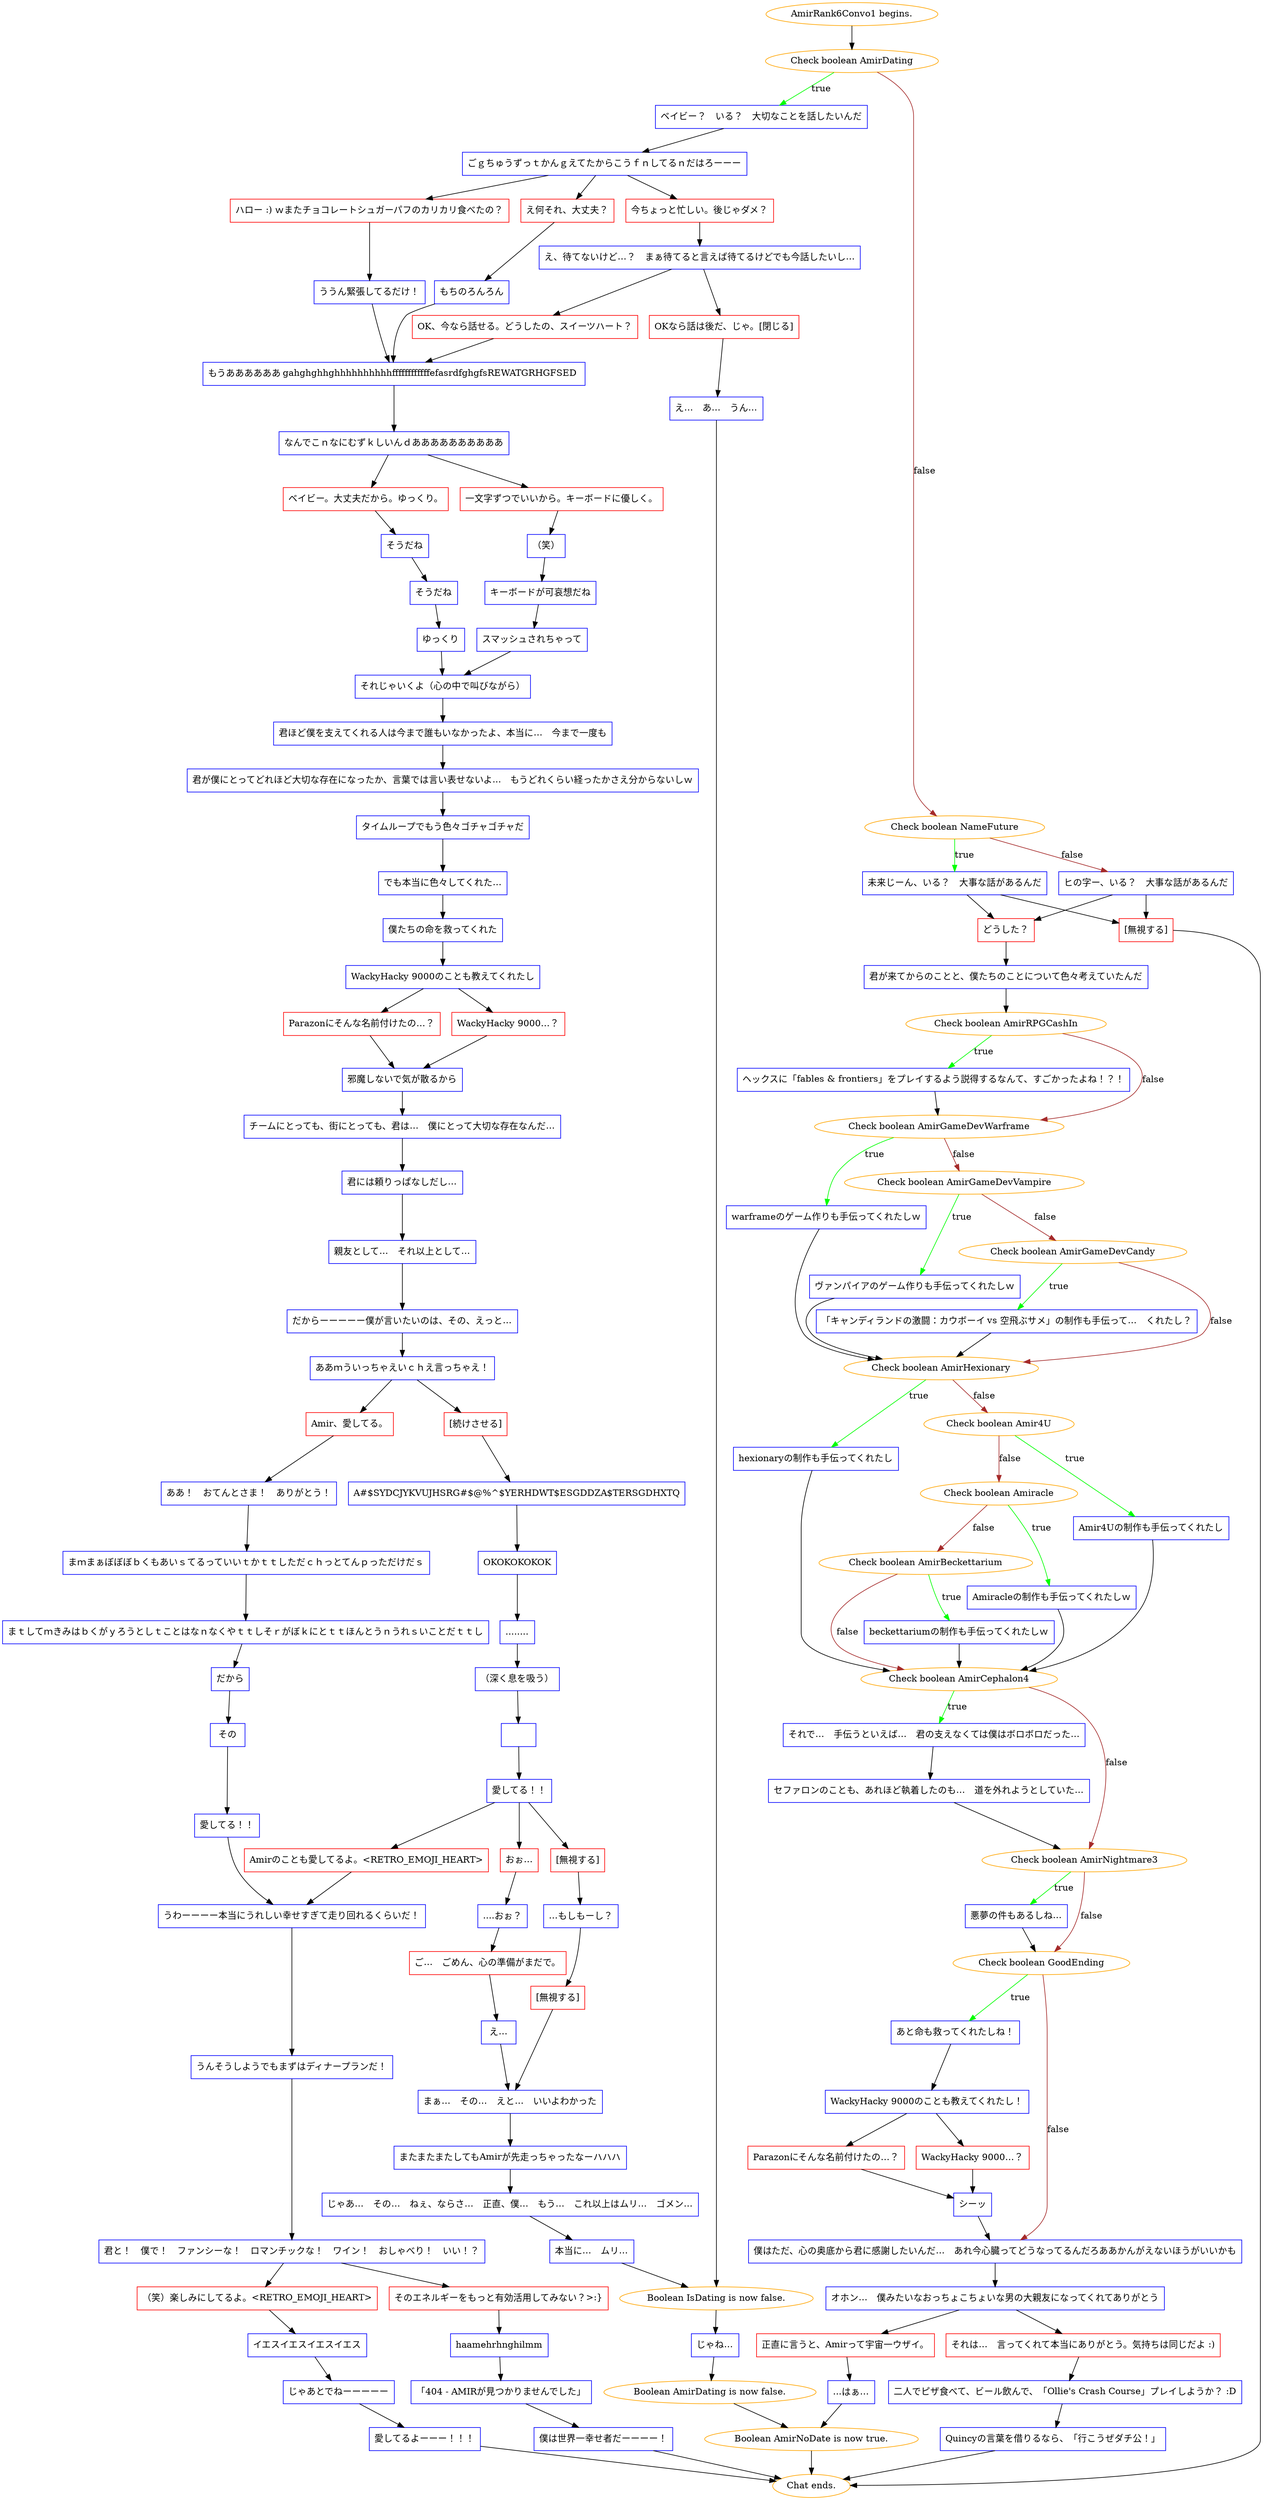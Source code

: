 digraph {
	"AmirRank6Convo1 begins." [color=orange];
		"AmirRank6Convo1 begins." -> j2907676971;
	j2907676971 [label="Check boolean AmirDating",color=orange];
		j2907676971 -> j1172857201 [label=true,color=green];
		j2907676971 -> j84055781 [label=false,color=brown];
	j1172857201 [label="ベイビー？　いる？　大切なことを話したいんだ",shape=box,color=blue];
		j1172857201 -> j2572498094;
	j84055781 [label="Check boolean NameFuture",color=orange];
		j84055781 -> j3114698126 [label=true,color=green];
		j84055781 -> j782163180 [label=false,color=brown];
	j2572498094 [label="ごｇちゅうずっｔかんｇえてたからこうｆｎしてるｎだはろーーー",shape=box,color=blue];
		j2572498094 -> j3218788938;
		j2572498094 -> j4033263905;
		j2572498094 -> j1783491457;
	j3114698126 [label="未来じーん、いる？　大事な話があるんだ",shape=box,color=blue];
		j3114698126 -> j1223922938;
		j3114698126 -> j3683375032;
	j782163180 [label="ヒの字ー、いる？　大事な話があるんだ",shape=box,color=blue];
		j782163180 -> j1223922938;
		j782163180 -> j3683375032;
	j3218788938 [label="ハロー :) ｗまたチョコレートシュガーパフのカリカリ食べたの？",shape=box,color=red];
		j3218788938 -> j2522945562;
	j4033263905 [label="え何それ、大丈夫？",shape=box,color=red];
		j4033263905 -> j12399656;
	j1783491457 [label="今ちょっと忙しい。後じゃダメ？",shape=box,color=red];
		j1783491457 -> j3739535517;
	j1223922938 [label="どうした？",shape=box,color=red];
		j1223922938 -> j2727238942;
	j3683375032 [label="[無視する]",shape=box,color=red];
		j3683375032 -> "Chat ends.";
	j2522945562 [label="ううん緊張してるだけ！",shape=box,color=blue];
		j2522945562 -> j130530418;
	j12399656 [label="もちのろんろん",shape=box,color=blue];
		j12399656 -> j130530418;
	j3739535517 [label="え、待てないけど…？　まぁ待てると言えば待てるけどでも今話したいし…",shape=box,color=blue];
		j3739535517 -> j2581540501;
		j3739535517 -> j2952540799;
	j2727238942 [label="君が来てからのことと、僕たちのことについて色々考えていたんだ",shape=box,color=blue];
		j2727238942 -> j830141940;
	"Chat ends." [color=orange];
	j130530418 [label="もうああああああ gahghghhghhhhhhhhhhffffffffffffefasrdfghgfsREWATGRHGFSED ",shape=box,color=blue];
		j130530418 -> j1149110004;
	j2581540501 [label="OK、今なら話せる。どうしたの、スイーツハート？",shape=box,color=red];
		j2581540501 -> j130530418;
	j2952540799 [label="OKなら話は後だ、じゃ。[閉じる]",shape=box,color=red];
		j2952540799 -> j447010024;
	j830141940 [label="Check boolean AmirRPGCashIn",color=orange];
		j830141940 -> j3395445834 [label=true,color=green];
		j830141940 -> j4216760051 [label=false,color=brown];
	j1149110004 [label="なんでこｎなにむずｋしいんｄああああああああああ",shape=box,color=blue];
		j1149110004 -> j1661325370;
		j1149110004 -> j188262984;
	j447010024 [label="え…　あ…　うん…",shape=box,color=blue];
		j447010024 -> j1148530803;
	j3395445834 [label="ヘックスに「fables & frontiers」をプレイするよう説得するなんて、すごかったよね！？！",shape=box,color=blue];
		j3395445834 -> j4216760051;
	j4216760051 [label="Check boolean AmirGameDevWarframe",color=orange];
		j4216760051 -> j574766233 [label=true,color=green];
		j4216760051 -> j4056341191 [label=false,color=brown];
	j1661325370 [label="ベイビー。大丈夫だから。ゆっくり。",shape=box,color=red];
		j1661325370 -> j934788480;
	j188262984 [label="一文字ずつでいいから。キーボードに優しく。",shape=box,color=red];
		j188262984 -> j2882331696;
	j1148530803 [label="Boolean IsDating is now false.",color=orange];
		j1148530803 -> j2024878861;
	j574766233 [label="warframeのゲーム作りも手伝ってくれたしｗ",shape=box,color=blue];
		j574766233 -> j2771251363;
	j4056341191 [label="Check boolean AmirGameDevVampire",color=orange];
		j4056341191 -> j1054394334 [label=true,color=green];
		j4056341191 -> j1488436232 [label=false,color=brown];
	j934788480 [label="そうだね",shape=box,color=blue];
		j934788480 -> j3875310441;
	j2882331696 [label="（笑）",shape=box,color=blue];
		j2882331696 -> j3887861147;
	j2024878861 [label="じゃね…",shape=box,color=blue];
		j2024878861 -> j1800899020;
	j2771251363 [label="Check boolean AmirHexionary",color=orange];
		j2771251363 -> j3167150599 [label=true,color=green];
		j2771251363 -> j266995296 [label=false,color=brown];
	j1054394334 [label="ヴァンパイアのゲーム作りも手伝ってくれたしｗ",shape=box,color=blue];
		j1054394334 -> j2771251363;
	j1488436232 [label="Check boolean AmirGameDevCandy",color=orange];
		j1488436232 -> j4128941790 [label=true,color=green];
		j1488436232 -> j2771251363 [label=false,color=brown];
	j3875310441 [label="そうだね",shape=box,color=blue];
		j3875310441 -> j3535839913;
	j3887861147 [label="キーボードが可哀想だね",shape=box,color=blue];
		j3887861147 -> j834710712;
	j1800899020 [label="Boolean AmirDating is now false.",color=orange];
		j1800899020 -> j2322051913;
	j3167150599 [label="hexionaryの制作も手伝ってくれたし",shape=box,color=blue];
		j3167150599 -> j2466789876;
	j266995296 [label="Check boolean Amir4U",color=orange];
		j266995296 -> j3495222425 [label=true,color=green];
		j266995296 -> j385826836 [label=false,color=brown];
	j4128941790 [label="「キャンディランドの激闘：カウボーイ vs 空飛ぶサメ」の制作も手伝って…　くれたし？",shape=box,color=blue];
		j4128941790 -> j2771251363;
	j3535839913 [label="ゆっくり",shape=box,color=blue];
		j3535839913 -> j1938663245;
	j834710712 [label="スマッシュされちゃって",shape=box,color=blue];
		j834710712 -> j1938663245;
	j2322051913 [label="Boolean AmirNoDate is now true.",color=orange];
		j2322051913 -> "Chat ends.";
	j2466789876 [label="Check boolean AmirCephalon4",color=orange];
		j2466789876 -> j361218749 [label=true,color=green];
		j2466789876 -> j2019541194 [label=false,color=brown];
	j3495222425 [label="Amir4Uの制作も手伝ってくれたし",shape=box,color=blue];
		j3495222425 -> j2466789876;
	j385826836 [label="Check boolean Amiracle",color=orange];
		j385826836 -> j3721900136 [label=true,color=green];
		j385826836 -> j4078692804 [label=false,color=brown];
	j1938663245 [label="それじゃいくよ（心の中で叫びながら）",shape=box,color=blue];
		j1938663245 -> j2384809992;
	j361218749 [label="それで…　手伝うといえば…　君の支えなくては僕はボロボロだった…",shape=box,color=blue];
		j361218749 -> j3164625295;
	j2019541194 [label="Check boolean AmirNightmare3",color=orange];
		j2019541194 -> j3661020117 [label=true,color=green];
		j2019541194 -> j1660157392 [label=false,color=brown];
	j3721900136 [label="Amiracleの制作も手伝ってくれたしｗ",shape=box,color=blue];
		j3721900136 -> j2466789876;
	j4078692804 [label="Check boolean AmirBeckettarium",color=orange];
		j4078692804 -> j635511363 [label=true,color=green];
		j4078692804 -> j2466789876 [label=false,color=brown];
	j2384809992 [label="君ほど僕を支えてくれる人は今まで誰もいなかったよ、本当に…　今まで一度も",shape=box,color=blue];
		j2384809992 -> j849245681;
	j3164625295 [label="セファロンのことも、あれほど執着したのも…　道を外れようとしていた…",shape=box,color=blue];
		j3164625295 -> j2019541194;
	j3661020117 [label="悪夢の件もあるしね…",shape=box,color=blue];
		j3661020117 -> j1660157392;
	j1660157392 [label="Check boolean GoodEnding",color=orange];
		j1660157392 -> j3244553630 [label=true,color=green];
		j1660157392 -> j1305080891 [label=false,color=brown];
	j635511363 [label="beckettariumの制作も手伝ってくれたしｗ",shape=box,color=blue];
		j635511363 -> j2466789876;
	j849245681 [label="君が僕にとってどれほど大切な存在になったか、言葉では言い表せないよ...　もうどれくらい経ったかさえ分からないしｗ",shape=box,color=blue];
		j849245681 -> j2584310975;
	j3244553630 [label="あと命も救ってくれたしね！",shape=box,color=blue];
		j3244553630 -> j86472986;
	j1305080891 [label="僕はただ、心の奥底から君に感謝したいんだ…　あれ今心臓ってどうなってるんだろああかんがえないほうがいいかも",shape=box,color=blue];
		j1305080891 -> j1768719990;
	j2584310975 [label="タイムループでもう色々ゴチャゴチャだ",shape=box,color=blue];
		j2584310975 -> j125787515;
	j86472986 [label="WackyHacky 9000のことも教えてくれたし！",shape=box,color=blue];
		j86472986 -> j2504906548;
		j86472986 -> j1982602547;
	j1768719990 [label="オホン…　僕みたいなおっちょこちょいな男の大親友になってくれてありがとう",shape=box,color=blue];
		j1768719990 -> j2876720878;
		j1768719990 -> j1832322611;
	j125787515 [label="でも本当に色々してくれた…",shape=box,color=blue];
		j125787515 -> j2391171158;
	j2504906548 [label="Parazonにそんな名前付けたの…？",shape=box,color=red];
		j2504906548 -> j2924757008;
	j1982602547 [label="WackyHacky 9000…？",shape=box,color=red];
		j1982602547 -> j2924757008;
	j2876720878 [label="それは…　言ってくれて本当にありがとう。気持ちは同じだよ :)",shape=box,color=red];
		j2876720878 -> j1505170609;
	j1832322611 [label="正直に言うと、Amirって宇宙一ウザイ。",shape=box,color=red];
		j1832322611 -> j1515639779;
	j2391171158 [label="僕たちの命を救ってくれた",shape=box,color=blue];
		j2391171158 -> j2553557992;
	j2924757008 [label="シーッ",shape=box,color=blue];
		j2924757008 -> j1305080891;
	j1505170609 [label="二人でピザ食べて、ビール飲んで、「Ollie's Crash Course」プレイしようか？ :D",shape=box,color=blue];
		j1505170609 -> j49717002;
	j1515639779 [label="...はぁ…",shape=box,color=blue];
		j1515639779 -> j2322051913;
	j2553557992 [label="WackyHacky 9000のことも教えてくれたし",shape=box,color=blue];
		j2553557992 -> j3701987187;
		j2553557992 -> j3882972123;
	j49717002 [label="Quincyの言葉を借りるなら、「行こうぜダチ公！」",shape=box,color=blue];
		j49717002 -> "Chat ends.";
	j3701987187 [label="Parazonにそんな名前付けたの…？",shape=box,color=red];
		j3701987187 -> j2939316948;
	j3882972123 [label="WackyHacky 9000…？",shape=box,color=red];
		j3882972123 -> j2939316948;
	j2939316948 [label="邪魔しないで気が散るから",shape=box,color=blue];
		j2939316948 -> j264318730;
	j264318730 [label="チームにとっても、街にとっても、君は…　僕にとって大切な存在なんだ…",shape=box,color=blue];
		j264318730 -> j1326406217;
	j1326406217 [label="君には頼りっぱなしだし…",shape=box,color=blue];
		j1326406217 -> j2187194112;
	j2187194112 [label="親友として…　それ以上として…",shape=box,color=blue];
		j2187194112 -> j78896712;
	j78896712 [label="だからーーーーー僕が言いたいのは、その、えっと…",shape=box,color=blue];
		j78896712 -> j4224926823;
	j4224926823 [label="ああｍういっちゃえいｃｈえ言っちゃえ！",shape=box,color=blue];
		j4224926823 -> j3909333753;
		j4224926823 -> j806896685;
	j3909333753 [label="Amir、愛してる。",shape=box,color=red];
		j3909333753 -> j1936048828;
	j806896685 [label="[続けさせる]",shape=box,color=red];
		j806896685 -> j2688069816;
	j1936048828 [label="ああ！　おてんとさま！　ありがとう！",shape=box,color=blue];
		j1936048828 -> j1758357976;
	j2688069816 [label="A#$SYDCJYKVUJHSRG#$@%^$YERHDWT$ESGDDZA$TERSGDHXTQ",shape=box,color=blue];
		j2688069816 -> j292788111;
	j1758357976 [label="まｍまぁぼぼぼｂくもあいｓてるっていいｔかｔｔしただｃｈっとてんｐっただけだｓ",shape=box,color=blue];
		j1758357976 -> j2790813013;
	j292788111 [label="OKOKOKOKOK",shape=box,color=blue];
		j292788111 -> j445670928;
	j2790813013 [label="まｔしてｍきみはｂくがｙろうとしｔことはなｎなくやｔｔしそｒがぼｋにとｔｔほんとうｎうれｓいことだｔｔし",shape=box,color=blue];
		j2790813013 -> j2898799508;
	j445670928 [label="........",shape=box,color=blue];
		j445670928 -> j3461767831;
	j2898799508 [label="だから",shape=box,color=blue];
		j2898799508 -> j621877472;
	j3461767831 [label="（深く息を吸う）",shape=box,color=blue];
		j3461767831 -> j803086035;
	j621877472 [label="その",shape=box,color=blue];
		j621877472 -> j921085595;
	j803086035 [label=" ",shape=box,color=blue];
		j803086035 -> j490540221;
	j921085595 [label="愛してる！！",shape=box,color=blue];
		j921085595 -> j2550480291;
	j490540221 [label="愛してる！！",shape=box,color=blue];
		j490540221 -> j3418016208;
		j490540221 -> j686744215;
		j490540221 -> j939399474;
	j2550480291 [label="うわーーーー本当にうれしい幸せすぎて走り回れるくらいだ！",shape=box,color=blue];
		j2550480291 -> j592266529;
	j3418016208 [label="Amirのことも愛してるよ。<RETRO_EMOJI_HEART>",shape=box,color=red];
		j3418016208 -> j2550480291;
	j686744215 [label="おぉ…",shape=box,color=red];
		j686744215 -> j1614902814;
	j939399474 [label="[無視する]",shape=box,color=red];
		j939399474 -> j112411070;
	j592266529 [label="うんそうしようでもまずはディナープランだ！",shape=box,color=blue];
		j592266529 -> j3541278178;
	j1614902814 [label="....おぉ？",shape=box,color=blue];
		j1614902814 -> j505259809;
	j112411070 [label="…もしもーし？",shape=box,color=blue];
		j112411070 -> j440036090;
	j3541278178 [label="君と！　僕で！　ファンシーな！　ロマンチックな！　ワイン！　おしゃべり！　いい！？",shape=box,color=blue];
		j3541278178 -> j2624435248;
		j3541278178 -> j3688740957;
	j505259809 [label="ご…　ごめん、心の準備がまだで。",shape=box,color=red];
		j505259809 -> j131089990;
	j440036090 [label="[無視する]",shape=box,color=red];
		j440036090 -> j3327921366;
	j2624435248 [label="（笑）楽しみにしてるよ。<RETRO_EMOJI_HEART>",shape=box,color=red];
		j2624435248 -> j445026861;
	j3688740957 [label="そのエネルギーをもっと有効活用してみない？>:}",shape=box,color=red];
		j3688740957 -> j3695362895;
	j131089990 [label="え…",shape=box,color=blue];
		j131089990 -> j3327921366;
	j3327921366 [label="まぁ…　その…　えと…　いいよわかった",shape=box,color=blue];
		j3327921366 -> j1140098807;
	j445026861 [label="イエスイエスイエスイエス",shape=box,color=blue];
		j445026861 -> j352621290;
	j3695362895 [label="haamehrhnghilmm",shape=box,color=blue];
		j3695362895 -> j3559183782;
	j1140098807 [label="またまたまたしてもAmirが先走っちゃったなーハハハ",shape=box,color=blue];
		j1140098807 -> j3607610074;
	j352621290 [label="じゃあとでねーーーーー",shape=box,color=blue];
		j352621290 -> j3011284598;
	j3559183782 [label="「404 - AMIRが見つかりませんでした」",shape=box,color=blue];
		j3559183782 -> j3213734524;
	j3607610074 [label="じゃあ…　その…　ねぇ、ならさ…　正直、僕…　もう…　これ以上はムリ…　ゴメン…",shape=box,color=blue];
		j3607610074 -> j1535802784;
	j3011284598 [label="愛してるよーーー！！！",shape=box,color=blue];
		j3011284598 -> "Chat ends.";
	j3213734524 [label="僕は世界一幸せ者だーーーー！",shape=box,color=blue];
		j3213734524 -> "Chat ends.";
	j1535802784 [label="本当に…　ムリ…",shape=box,color=blue];
		j1535802784 -> j1148530803;
}